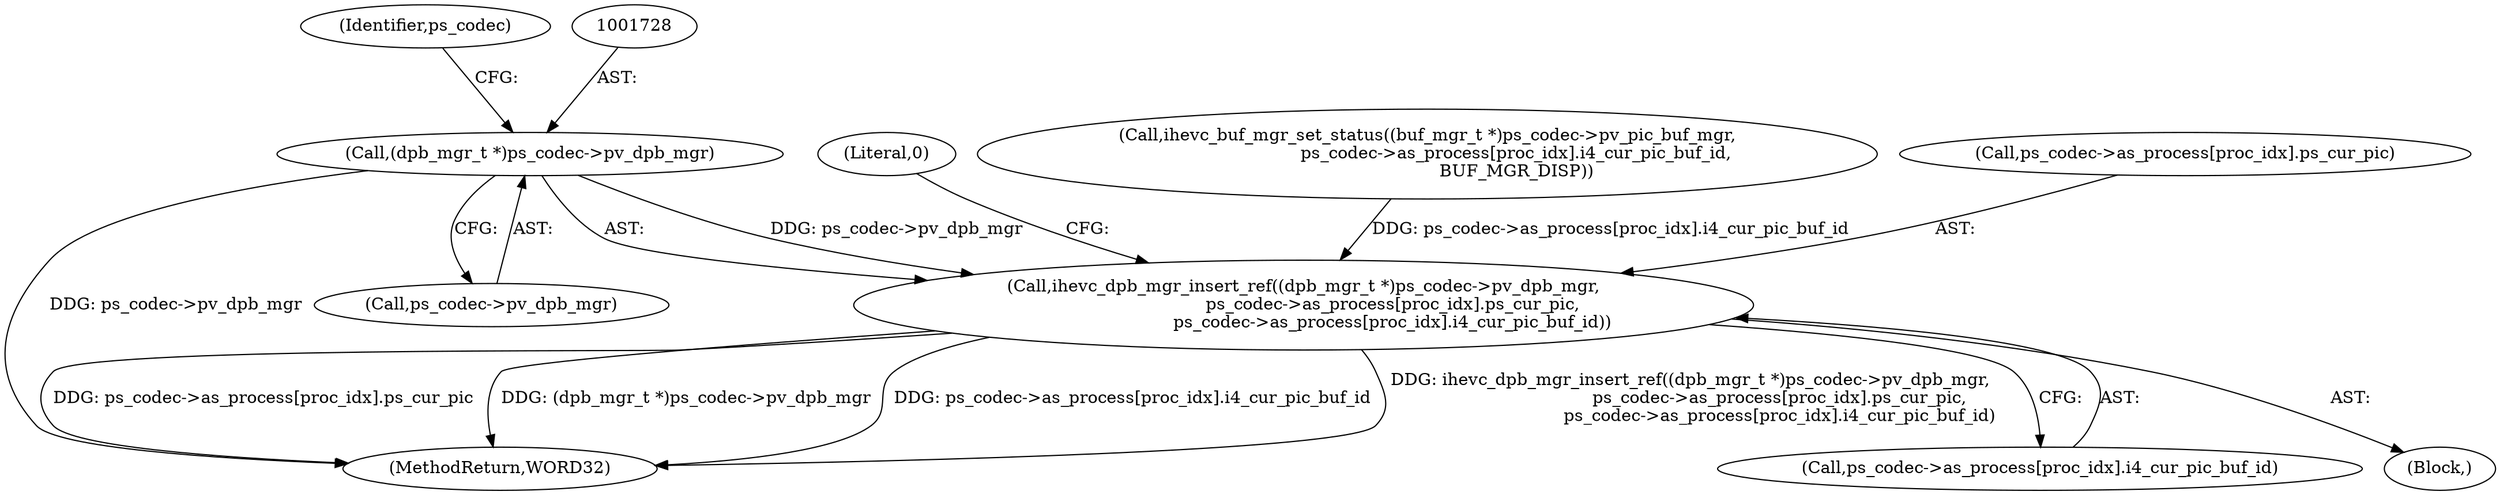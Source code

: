 digraph "0_Android_a33f6725d7e9f92330f995ce2dcf4faa33f6433f@pointer" {
"1001727" [label="(Call,(dpb_mgr_t *)ps_codec->pv_dpb_mgr)"];
"1001726" [label="(Call,ihevc_dpb_mgr_insert_ref((dpb_mgr_t *)ps_codec->pv_dpb_mgr,\n                                 ps_codec->as_process[proc_idx].ps_cur_pic,\n                                 ps_codec->as_process[proc_idx].i4_cur_pic_buf_id))"];
"1001726" [label="(Call,ihevc_dpb_mgr_insert_ref((dpb_mgr_t *)ps_codec->pv_dpb_mgr,\n                                 ps_codec->as_process[proc_idx].ps_cur_pic,\n                                 ps_codec->as_process[proc_idx].i4_cur_pic_buf_id))"];
"1001729" [label="(Call,ps_codec->pv_dpb_mgr)"];
"1001906" [label="(MethodReturn,WORD32)"];
"1001749" [label="(Literal,0)"];
"1001739" [label="(Call,ps_codec->as_process[proc_idx].i4_cur_pic_buf_id)"];
"1001735" [label="(Identifier,ps_codec)"];
"1001712" [label="(Call,ihevc_buf_mgr_set_status((buf_mgr_t *)ps_codec->pv_pic_buf_mgr,\n                                 ps_codec->as_process[proc_idx].i4_cur_pic_buf_id,\n                                 BUF_MGR_DISP))"];
"1001727" [label="(Call,(dpb_mgr_t *)ps_codec->pv_dpb_mgr)"];
"1001243" [label="(Block,)"];
"1001732" [label="(Call,ps_codec->as_process[proc_idx].ps_cur_pic)"];
"1001727" -> "1001726"  [label="AST: "];
"1001727" -> "1001729"  [label="CFG: "];
"1001728" -> "1001727"  [label="AST: "];
"1001729" -> "1001727"  [label="AST: "];
"1001735" -> "1001727"  [label="CFG: "];
"1001727" -> "1001906"  [label="DDG: ps_codec->pv_dpb_mgr"];
"1001727" -> "1001726"  [label="DDG: ps_codec->pv_dpb_mgr"];
"1001726" -> "1001243"  [label="AST: "];
"1001726" -> "1001739"  [label="CFG: "];
"1001732" -> "1001726"  [label="AST: "];
"1001739" -> "1001726"  [label="AST: "];
"1001749" -> "1001726"  [label="CFG: "];
"1001726" -> "1001906"  [label="DDG: ihevc_dpb_mgr_insert_ref((dpb_mgr_t *)ps_codec->pv_dpb_mgr,\n                                 ps_codec->as_process[proc_idx].ps_cur_pic,\n                                 ps_codec->as_process[proc_idx].i4_cur_pic_buf_id)"];
"1001726" -> "1001906"  [label="DDG: ps_codec->as_process[proc_idx].ps_cur_pic"];
"1001726" -> "1001906"  [label="DDG: (dpb_mgr_t *)ps_codec->pv_dpb_mgr"];
"1001726" -> "1001906"  [label="DDG: ps_codec->as_process[proc_idx].i4_cur_pic_buf_id"];
"1001712" -> "1001726"  [label="DDG: ps_codec->as_process[proc_idx].i4_cur_pic_buf_id"];
}
